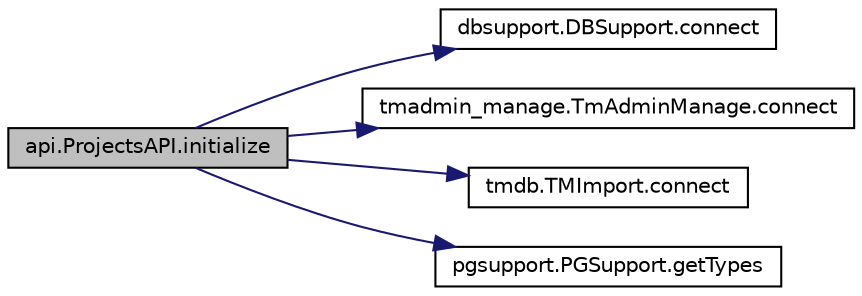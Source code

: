 digraph "api.ProjectsAPI.initialize"
{
 // LATEX_PDF_SIZE
  edge [fontname="Helvetica",fontsize="10",labelfontname="Helvetica",labelfontsize="10"];
  node [fontname="Helvetica",fontsize="10",shape=record];
  rankdir="LR";
  Node1 [label="api.ProjectsAPI.initialize",height=0.2,width=0.4,color="black", fillcolor="grey75", style="filled", fontcolor="black",tooltip=" "];
  Node1 -> Node2 [color="midnightblue",fontsize="10",style="solid",fontname="Helvetica"];
  Node2 [label="dbsupport.DBSupport.connect",height=0.2,width=0.4,color="black", fillcolor="white", style="filled",URL="$classdbsupport_1_1DBSupport.html#a423958bd07794c43ae6d0001fcac5871",tooltip=" "];
  Node1 -> Node3 [color="midnightblue",fontsize="10",style="solid",fontname="Helvetica"];
  Node3 [label="tmadmin_manage.TmAdminManage.connect",height=0.2,width=0.4,color="black", fillcolor="white", style="filled",URL="$classtmadmin__manage_1_1TmAdminManage.html#a73e2c378e714adf64beeb922a4431b28",tooltip=" "];
  Node1 -> Node4 [color="midnightblue",fontsize="10",style="solid",fontname="Helvetica"];
  Node4 [label="tmdb.TMImport.connect",height=0.2,width=0.4,color="black", fillcolor="white", style="filled",URL="$classtmdb_1_1TMImport.html#a6f8a3419014e5b6bdffecef12aaa79b2",tooltip=" "];
  Node1 -> Node5 [color="midnightblue",fontsize="10",style="solid",fontname="Helvetica"];
  Node5 [label="pgsupport.PGSupport.getTypes",height=0.2,width=0.4,color="black", fillcolor="white", style="filled",URL="$classpgsupport_1_1PGSupport.html#abcda72529152d6481b0267a74afaedd8",tooltip=" "];
}
